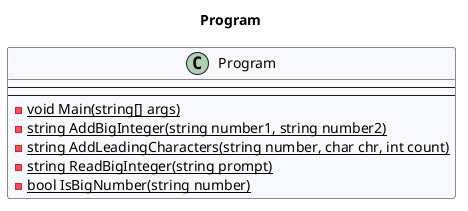 @startuml Program
title Program
 class Program #GhostWhite {
---
---
- {static} void Main(string[] args)
- {static} string AddBigInteger(string number1, string number2)
- {static} string AddLeadingCharacters(string number, char chr, int count)
- {static} string ReadBigInteger(string prompt)
- {static} bool IsBigNumber(string number)
}
@enduml
